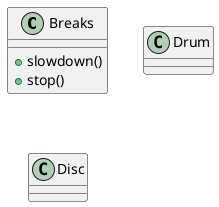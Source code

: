 @startuml breaks
Class Breaks{
    

    +slowdown()
    +stop()
}

Class Drum{

}

Class Disc{
    
}